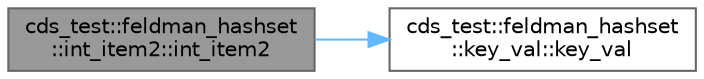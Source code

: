 digraph "cds_test::feldman_hashset::int_item2::int_item2"
{
 // LATEX_PDF_SIZE
  bgcolor="transparent";
  edge [fontname=Helvetica,fontsize=10,labelfontname=Helvetica,labelfontsize=10];
  node [fontname=Helvetica,fontsize=10,shape=box,height=0.2,width=0.4];
  rankdir="LR";
  Node1 [id="Node000001",label="cds_test::feldman_hashset\l::int_item2::int_item2",height=0.2,width=0.4,color="gray40", fillcolor="grey60", style="filled", fontcolor="black",tooltip=" "];
  Node1 -> Node2 [id="edge1_Node000001_Node000002",color="steelblue1",style="solid",tooltip=" "];
  Node2 [id="Node000002",label="cds_test::feldman_hashset\l::key_val::key_val",height=0.2,width=0.4,color="grey40", fillcolor="white", style="filled",URL="$structcds__test_1_1feldman__hashset_1_1key__val.html#a80e5315473773906378c753efa32d143",tooltip=" "];
}
